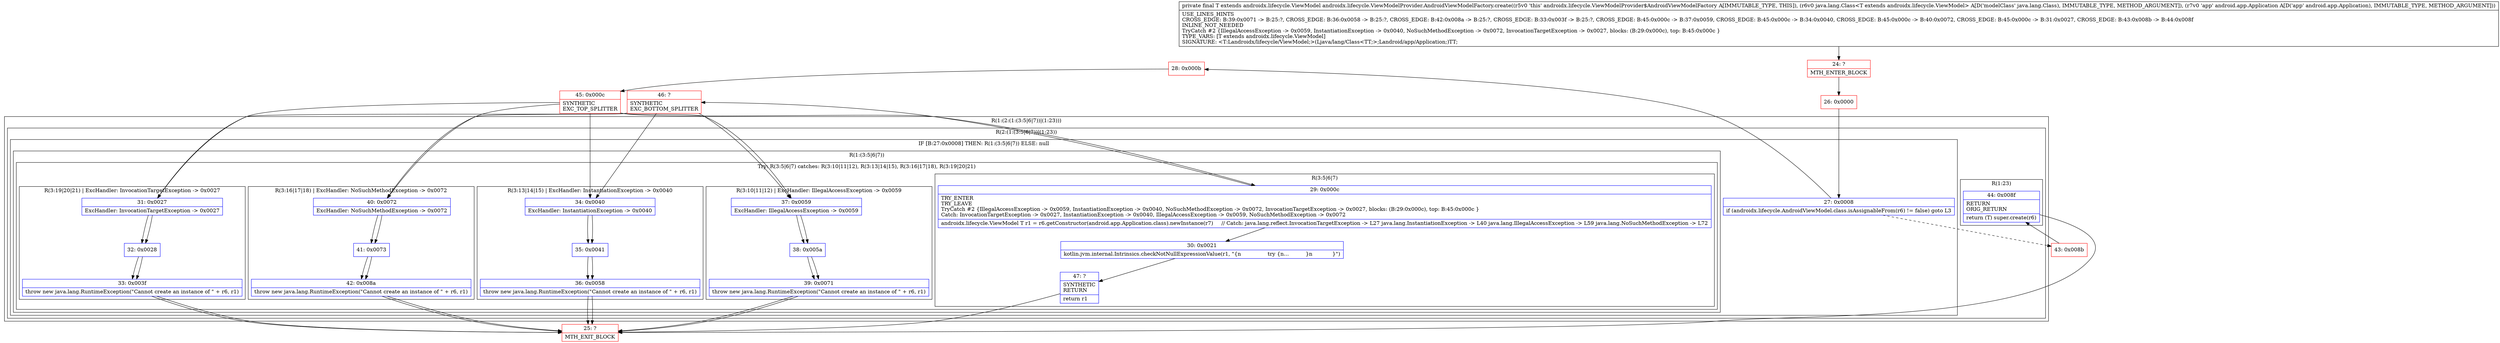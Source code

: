 digraph "CFG forandroidx.lifecycle.ViewModelProvider.AndroidViewModelFactory.create(Ljava\/lang\/Class;Landroid\/app\/Application;)Landroidx\/lifecycle\/ViewModel;" {
subgraph cluster_Region_1977851578 {
label = "R(1:(2:(1:(3:5|6|7))|(1:23)))";
node [shape=record,color=blue];
subgraph cluster_Region_49675831 {
label = "R(2:(1:(3:5|6|7))|(1:23))";
node [shape=record,color=blue];
subgraph cluster_IfRegion_942084677 {
label = "IF [B:27:0x0008] THEN: R(1:(3:5|6|7)) ELSE: null";
node [shape=record,color=blue];
Node_27 [shape=record,label="{27\:\ 0x0008|if (androidx.lifecycle.AndroidViewModel.class.isAssignableFrom(r6) != false) goto L3\l}"];
subgraph cluster_Region_2132735270 {
label = "R(1:(3:5|6|7))";
node [shape=record,color=blue];
subgraph cluster_TryCatchRegion_375497265 {
label = "Try: R(3:5|6|7) catches: R(3:10|11|12), R(3:13|14|15), R(3:16|17|18), R(3:19|20|21)";
node [shape=record,color=blue];
subgraph cluster_Region_583527230 {
label = "R(3:5|6|7)";
node [shape=record,color=blue];
Node_29 [shape=record,label="{29\:\ 0x000c|TRY_ENTER\lTRY_LEAVE\lTryCatch #2 \{IllegalAccessException \-\> 0x0059, InstantiationException \-\> 0x0040, NoSuchMethodException \-\> 0x0072, InvocationTargetException \-\> 0x0027, blocks: (B:29:0x000c), top: B:45:0x000c \}\lCatch: InvocationTargetException \-\> 0x0027, InstantiationException \-\> 0x0040, IllegalAccessException \-\> 0x0059, NoSuchMethodException \-\> 0x0072\l|androidx.lifecycle.ViewModel T r1 = r6.getConstructor(android.app.Application.class).newInstance(r7)     \/\/ Catch: java.lang.reflect.InvocationTargetException \-\> L27 java.lang.InstantiationException \-\> L40 java.lang.IllegalAccessException \-\> L59 java.lang.NoSuchMethodException \-\> L72\l}"];
Node_30 [shape=record,label="{30\:\ 0x0021|kotlin.jvm.internal.Intrinsics.checkNotNullExpressionValue(r1, \"\{n                try \{n…          \}n            \}\")\l}"];
Node_47 [shape=record,label="{47\:\ ?|SYNTHETIC\lRETURN\l|return r1\l}"];
}
subgraph cluster_Region_1003020940 {
label = "R(3:10|11|12) | ExcHandler: IllegalAccessException \-\> 0x0059\l";
node [shape=record,color=blue];
Node_37 [shape=record,label="{37\:\ 0x0059|ExcHandler: IllegalAccessException \-\> 0x0059\l}"];
Node_38 [shape=record,label="{38\:\ 0x005a}"];
Node_39 [shape=record,label="{39\:\ 0x0071|throw new java.lang.RuntimeException(\"Cannot create an instance of \" + r6, r1)\l}"];
}
subgraph cluster_Region_1006467722 {
label = "R(3:13|14|15) | ExcHandler: InstantiationException \-\> 0x0040\l";
node [shape=record,color=blue];
Node_34 [shape=record,label="{34\:\ 0x0040|ExcHandler: InstantiationException \-\> 0x0040\l}"];
Node_35 [shape=record,label="{35\:\ 0x0041}"];
Node_36 [shape=record,label="{36\:\ 0x0058|throw new java.lang.RuntimeException(\"Cannot create an instance of \" + r6, r1)\l}"];
}
subgraph cluster_Region_868355862 {
label = "R(3:16|17|18) | ExcHandler: NoSuchMethodException \-\> 0x0072\l";
node [shape=record,color=blue];
Node_40 [shape=record,label="{40\:\ 0x0072|ExcHandler: NoSuchMethodException \-\> 0x0072\l}"];
Node_41 [shape=record,label="{41\:\ 0x0073}"];
Node_42 [shape=record,label="{42\:\ 0x008a|throw new java.lang.RuntimeException(\"Cannot create an instance of \" + r6, r1)\l}"];
}
subgraph cluster_Region_682181493 {
label = "R(3:19|20|21) | ExcHandler: InvocationTargetException \-\> 0x0027\l";
node [shape=record,color=blue];
Node_31 [shape=record,label="{31\:\ 0x0027|ExcHandler: InvocationTargetException \-\> 0x0027\l}"];
Node_32 [shape=record,label="{32\:\ 0x0028}"];
Node_33 [shape=record,label="{33\:\ 0x003f|throw new java.lang.RuntimeException(\"Cannot create an instance of \" + r6, r1)\l}"];
}
}
}
}
subgraph cluster_Region_1418266734 {
label = "R(1:23)";
node [shape=record,color=blue];
Node_44 [shape=record,label="{44\:\ 0x008f|RETURN\lORIG_RETURN\l|return (T) super.create(r6)\l}"];
}
}
}
subgraph cluster_Region_868355862 {
label = "R(3:16|17|18) | ExcHandler: NoSuchMethodException \-\> 0x0072\l";
node [shape=record,color=blue];
Node_40 [shape=record,label="{40\:\ 0x0072|ExcHandler: NoSuchMethodException \-\> 0x0072\l}"];
Node_41 [shape=record,label="{41\:\ 0x0073}"];
Node_42 [shape=record,label="{42\:\ 0x008a|throw new java.lang.RuntimeException(\"Cannot create an instance of \" + r6, r1)\l}"];
}
subgraph cluster_Region_1003020940 {
label = "R(3:10|11|12) | ExcHandler: IllegalAccessException \-\> 0x0059\l";
node [shape=record,color=blue];
Node_37 [shape=record,label="{37\:\ 0x0059|ExcHandler: IllegalAccessException \-\> 0x0059\l}"];
Node_38 [shape=record,label="{38\:\ 0x005a}"];
Node_39 [shape=record,label="{39\:\ 0x0071|throw new java.lang.RuntimeException(\"Cannot create an instance of \" + r6, r1)\l}"];
}
subgraph cluster_Region_1006467722 {
label = "R(3:13|14|15) | ExcHandler: InstantiationException \-\> 0x0040\l";
node [shape=record,color=blue];
Node_34 [shape=record,label="{34\:\ 0x0040|ExcHandler: InstantiationException \-\> 0x0040\l}"];
Node_35 [shape=record,label="{35\:\ 0x0041}"];
Node_36 [shape=record,label="{36\:\ 0x0058|throw new java.lang.RuntimeException(\"Cannot create an instance of \" + r6, r1)\l}"];
}
subgraph cluster_Region_682181493 {
label = "R(3:19|20|21) | ExcHandler: InvocationTargetException \-\> 0x0027\l";
node [shape=record,color=blue];
Node_31 [shape=record,label="{31\:\ 0x0027|ExcHandler: InvocationTargetException \-\> 0x0027\l}"];
Node_32 [shape=record,label="{32\:\ 0x0028}"];
Node_33 [shape=record,label="{33\:\ 0x003f|throw new java.lang.RuntimeException(\"Cannot create an instance of \" + r6, r1)\l}"];
}
Node_24 [shape=record,color=red,label="{24\:\ ?|MTH_ENTER_BLOCK\l}"];
Node_26 [shape=record,color=red,label="{26\:\ 0x0000}"];
Node_28 [shape=record,color=red,label="{28\:\ 0x000b}"];
Node_45 [shape=record,color=red,label="{45\:\ 0x000c|SYNTHETIC\lEXC_TOP_SPLITTER\l}"];
Node_25 [shape=record,color=red,label="{25\:\ ?|MTH_EXIT_BLOCK\l}"];
Node_46 [shape=record,color=red,label="{46\:\ ?|SYNTHETIC\lEXC_BOTTOM_SPLITTER\l}"];
Node_43 [shape=record,color=red,label="{43\:\ 0x008b}"];
MethodNode[shape=record,label="{private final T extends androidx.lifecycle.ViewModel androidx.lifecycle.ViewModelProvider.AndroidViewModelFactory.create((r5v0 'this' androidx.lifecycle.ViewModelProvider$AndroidViewModelFactory A[IMMUTABLE_TYPE, THIS]), (r6v0 java.lang.Class\<T extends androidx.lifecycle.ViewModel\> A[D('modelClass' java.lang.Class), IMMUTABLE_TYPE, METHOD_ARGUMENT]), (r7v0 'app' android.app.Application A[D('app' android.app.Application), IMMUTABLE_TYPE, METHOD_ARGUMENT]))  | USE_LINES_HINTS\lCROSS_EDGE: B:39:0x0071 \-\> B:25:?, CROSS_EDGE: B:36:0x0058 \-\> B:25:?, CROSS_EDGE: B:42:0x008a \-\> B:25:?, CROSS_EDGE: B:33:0x003f \-\> B:25:?, CROSS_EDGE: B:45:0x000c \-\> B:37:0x0059, CROSS_EDGE: B:45:0x000c \-\> B:34:0x0040, CROSS_EDGE: B:45:0x000c \-\> B:40:0x0072, CROSS_EDGE: B:45:0x000c \-\> B:31:0x0027, CROSS_EDGE: B:43:0x008b \-\> B:44:0x008f\lINLINE_NOT_NEEDED\lTryCatch #2 \{IllegalAccessException \-\> 0x0059, InstantiationException \-\> 0x0040, NoSuchMethodException \-\> 0x0072, InvocationTargetException \-\> 0x0027, blocks: (B:29:0x000c), top: B:45:0x000c \}\lTYPE_VARS: [T extends androidx.lifecycle.ViewModel]\lSIGNATURE: \<T:Landroidx\/lifecycle\/ViewModel;\>(Ljava\/lang\/Class\<TT;\>;Landroid\/app\/Application;)TT;\l}"];
MethodNode -> Node_24;Node_27 -> Node_28;
Node_27 -> Node_43[style=dashed];
Node_29 -> Node_30;
Node_29 -> Node_46;
Node_30 -> Node_47;
Node_47 -> Node_25;
Node_37 -> Node_38;
Node_38 -> Node_39;
Node_39 -> Node_25;
Node_34 -> Node_35;
Node_35 -> Node_36;
Node_36 -> Node_25;
Node_40 -> Node_41;
Node_41 -> Node_42;
Node_42 -> Node_25;
Node_31 -> Node_32;
Node_32 -> Node_33;
Node_33 -> Node_25;
Node_44 -> Node_25;
Node_40 -> Node_41;
Node_41 -> Node_42;
Node_42 -> Node_25;
Node_37 -> Node_38;
Node_38 -> Node_39;
Node_39 -> Node_25;
Node_34 -> Node_35;
Node_35 -> Node_36;
Node_36 -> Node_25;
Node_31 -> Node_32;
Node_32 -> Node_33;
Node_33 -> Node_25;
Node_24 -> Node_26;
Node_26 -> Node_27;
Node_28 -> Node_45;
Node_45 -> Node_29;
Node_45 -> Node_37;
Node_45 -> Node_34;
Node_45 -> Node_40;
Node_45 -> Node_31;
Node_46 -> Node_37;
Node_46 -> Node_34;
Node_46 -> Node_40;
Node_46 -> Node_31;
Node_43 -> Node_44;
}

